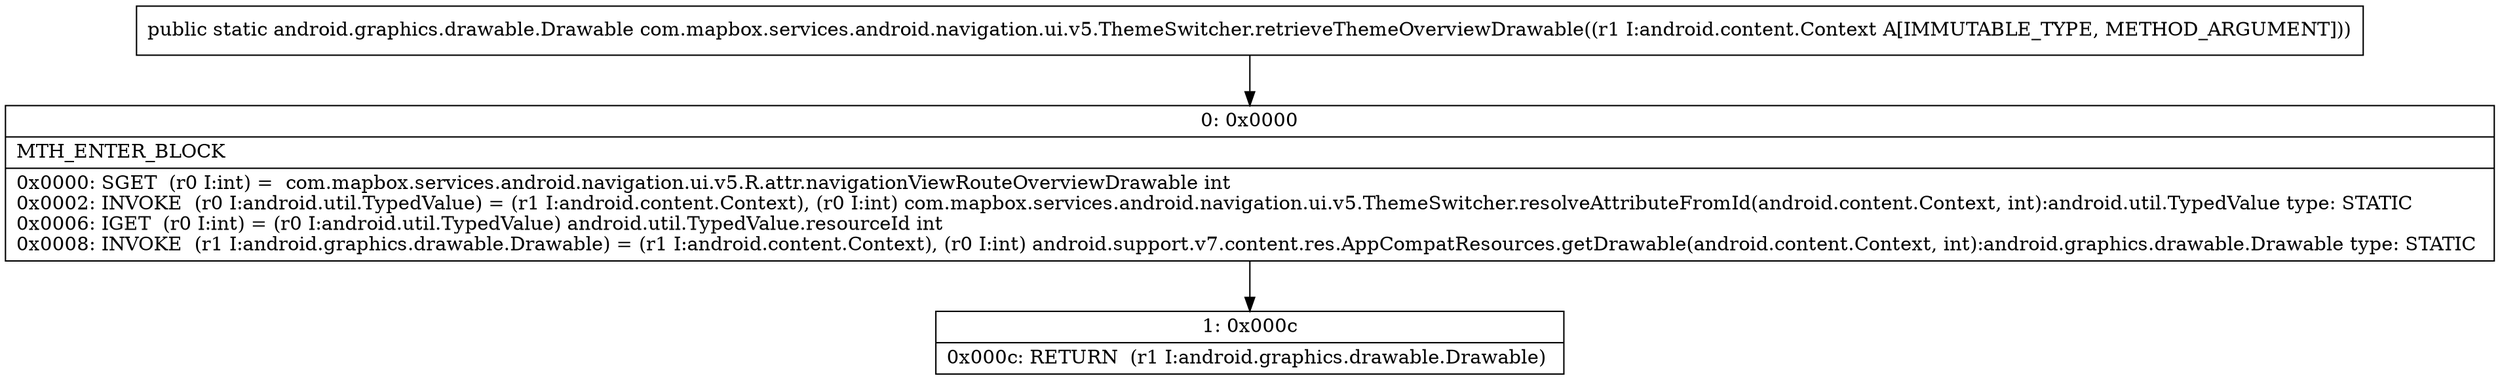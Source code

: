 digraph "CFG forcom.mapbox.services.android.navigation.ui.v5.ThemeSwitcher.retrieveThemeOverviewDrawable(Landroid\/content\/Context;)Landroid\/graphics\/drawable\/Drawable;" {
Node_0 [shape=record,label="{0\:\ 0x0000|MTH_ENTER_BLOCK\l|0x0000: SGET  (r0 I:int) =  com.mapbox.services.android.navigation.ui.v5.R.attr.navigationViewRouteOverviewDrawable int \l0x0002: INVOKE  (r0 I:android.util.TypedValue) = (r1 I:android.content.Context), (r0 I:int) com.mapbox.services.android.navigation.ui.v5.ThemeSwitcher.resolveAttributeFromId(android.content.Context, int):android.util.TypedValue type: STATIC \l0x0006: IGET  (r0 I:int) = (r0 I:android.util.TypedValue) android.util.TypedValue.resourceId int \l0x0008: INVOKE  (r1 I:android.graphics.drawable.Drawable) = (r1 I:android.content.Context), (r0 I:int) android.support.v7.content.res.AppCompatResources.getDrawable(android.content.Context, int):android.graphics.drawable.Drawable type: STATIC \l}"];
Node_1 [shape=record,label="{1\:\ 0x000c|0x000c: RETURN  (r1 I:android.graphics.drawable.Drawable) \l}"];
MethodNode[shape=record,label="{public static android.graphics.drawable.Drawable com.mapbox.services.android.navigation.ui.v5.ThemeSwitcher.retrieveThemeOverviewDrawable((r1 I:android.content.Context A[IMMUTABLE_TYPE, METHOD_ARGUMENT])) }"];
MethodNode -> Node_0;
Node_0 -> Node_1;
}

